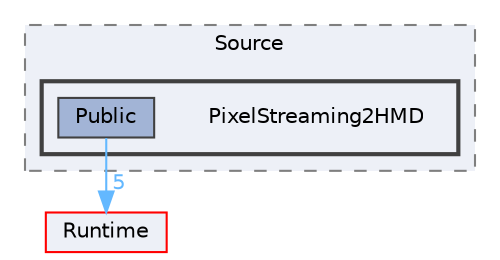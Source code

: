 digraph "PixelStreaming2HMD"
{
 // INTERACTIVE_SVG=YES
 // LATEX_PDF_SIZE
  bgcolor="transparent";
  edge [fontname=Helvetica,fontsize=10,labelfontname=Helvetica,labelfontsize=10];
  node [fontname=Helvetica,fontsize=10,shape=box,height=0.2,width=0.4];
  compound=true
  subgraph clusterdir_82643a200b35c0d272dbf3b035f0ce97 {
    graph [ bgcolor="#edf0f7", pencolor="grey50", label="Source", fontname=Helvetica,fontsize=10 style="filled,dashed", URL="dir_82643a200b35c0d272dbf3b035f0ce97.html",tooltip=""]
  subgraph clusterdir_d0b9add1676d15a341a12868b79e36bd {
    graph [ bgcolor="#edf0f7", pencolor="grey25", label="", fontname=Helvetica,fontsize=10 style="filled,bold", URL="dir_d0b9add1676d15a341a12868b79e36bd.html",tooltip=""]
    dir_d0b9add1676d15a341a12868b79e36bd [shape=plaintext, label="PixelStreaming2HMD"];
  dir_7148056ff4fe7a2f36ccb67c4f42adbf [label="Public", fillcolor="#a2b4d6", color="grey25", style="filled", URL="dir_7148056ff4fe7a2f36ccb67c4f42adbf.html",tooltip=""];
  }
  }
  dir_7536b172fbd480bfd146a1b1acd6856b [label="Runtime", fillcolor="#edf0f7", color="red", style="filled", URL="dir_7536b172fbd480bfd146a1b1acd6856b.html",tooltip=""];
  dir_7148056ff4fe7a2f36ccb67c4f42adbf->dir_7536b172fbd480bfd146a1b1acd6856b [headlabel="5", labeldistance=1.5 headhref="dir_000847_000984.html" href="dir_000847_000984.html" color="steelblue1" fontcolor="steelblue1"];
}
